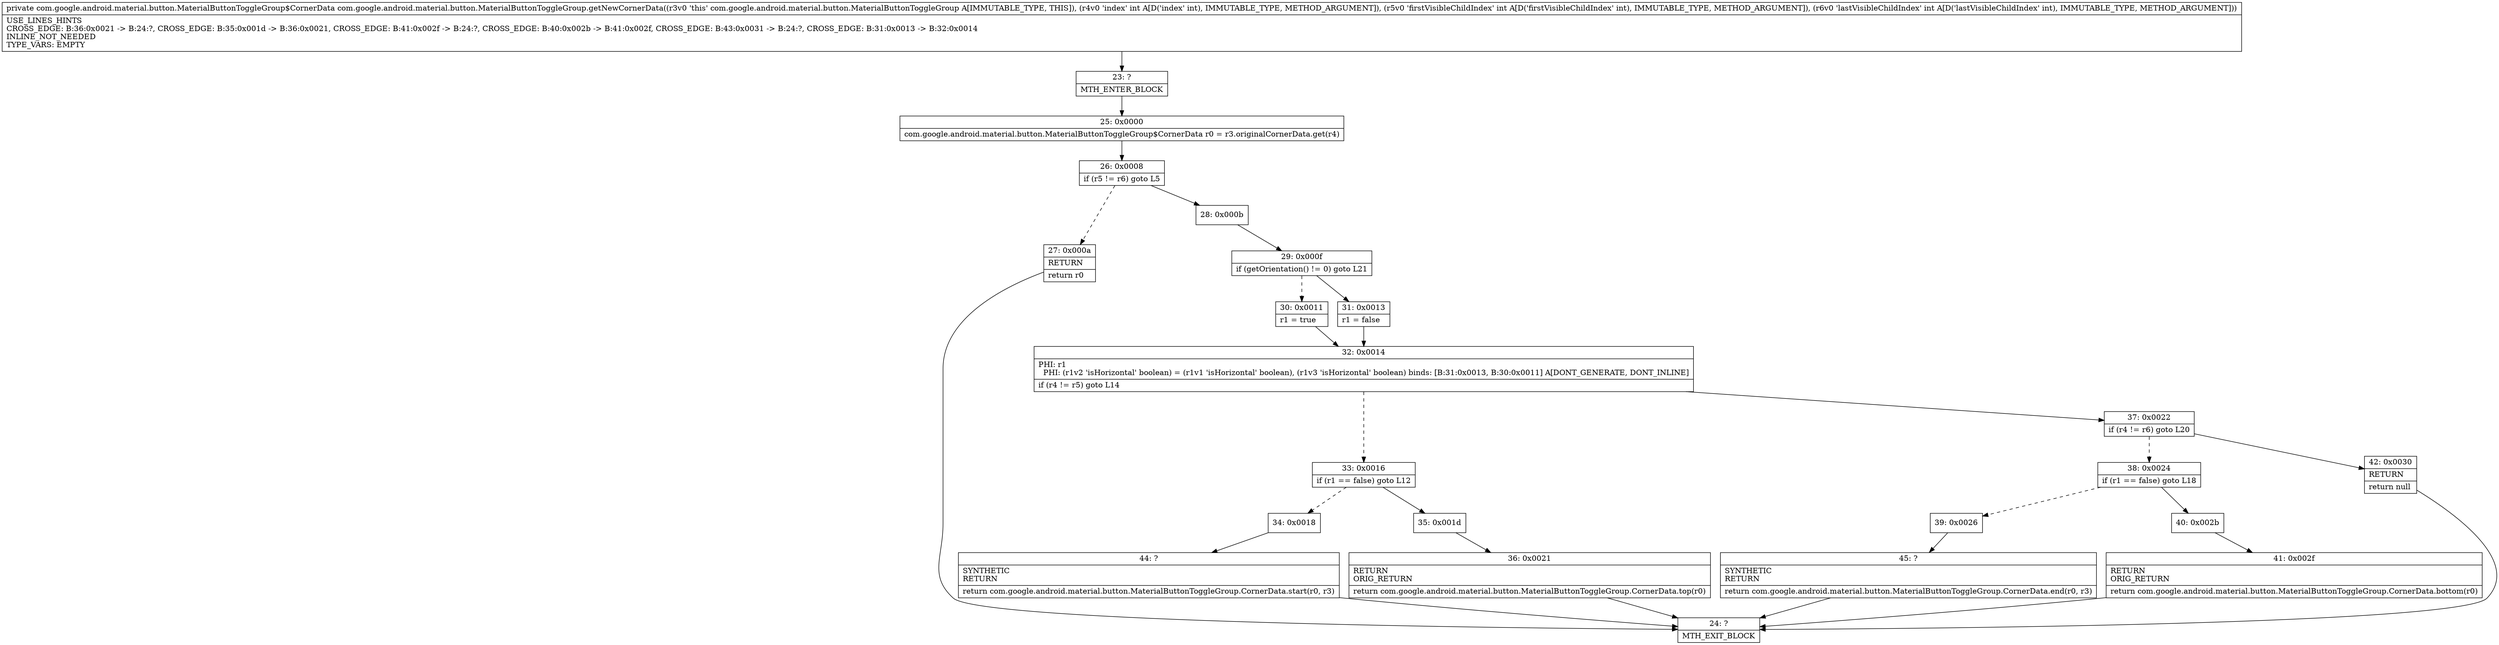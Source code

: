 digraph "CFG forcom.google.android.material.button.MaterialButtonToggleGroup.getNewCornerData(III)Lcom\/google\/android\/material\/button\/MaterialButtonToggleGroup$CornerData;" {
Node_23 [shape=record,label="{23\:\ ?|MTH_ENTER_BLOCK\l}"];
Node_25 [shape=record,label="{25\:\ 0x0000|com.google.android.material.button.MaterialButtonToggleGroup$CornerData r0 = r3.originalCornerData.get(r4)\l}"];
Node_26 [shape=record,label="{26\:\ 0x0008|if (r5 != r6) goto L5\l}"];
Node_27 [shape=record,label="{27\:\ 0x000a|RETURN\l|return r0\l}"];
Node_24 [shape=record,label="{24\:\ ?|MTH_EXIT_BLOCK\l}"];
Node_28 [shape=record,label="{28\:\ 0x000b}"];
Node_29 [shape=record,label="{29\:\ 0x000f|if (getOrientation() != 0) goto L21\l}"];
Node_30 [shape=record,label="{30\:\ 0x0011|r1 = true\l}"];
Node_32 [shape=record,label="{32\:\ 0x0014|PHI: r1 \l  PHI: (r1v2 'isHorizontal' boolean) = (r1v1 'isHorizontal' boolean), (r1v3 'isHorizontal' boolean) binds: [B:31:0x0013, B:30:0x0011] A[DONT_GENERATE, DONT_INLINE]\l|if (r4 != r5) goto L14\l}"];
Node_33 [shape=record,label="{33\:\ 0x0016|if (r1 == false) goto L12\l}"];
Node_34 [shape=record,label="{34\:\ 0x0018}"];
Node_44 [shape=record,label="{44\:\ ?|SYNTHETIC\lRETURN\l|return com.google.android.material.button.MaterialButtonToggleGroup.CornerData.start(r0, r3)\l}"];
Node_35 [shape=record,label="{35\:\ 0x001d}"];
Node_36 [shape=record,label="{36\:\ 0x0021|RETURN\lORIG_RETURN\l|return com.google.android.material.button.MaterialButtonToggleGroup.CornerData.top(r0)\l}"];
Node_37 [shape=record,label="{37\:\ 0x0022|if (r4 != r6) goto L20\l}"];
Node_38 [shape=record,label="{38\:\ 0x0024|if (r1 == false) goto L18\l}"];
Node_39 [shape=record,label="{39\:\ 0x0026}"];
Node_45 [shape=record,label="{45\:\ ?|SYNTHETIC\lRETURN\l|return com.google.android.material.button.MaterialButtonToggleGroup.CornerData.end(r0, r3)\l}"];
Node_40 [shape=record,label="{40\:\ 0x002b}"];
Node_41 [shape=record,label="{41\:\ 0x002f|RETURN\lORIG_RETURN\l|return com.google.android.material.button.MaterialButtonToggleGroup.CornerData.bottom(r0)\l}"];
Node_42 [shape=record,label="{42\:\ 0x0030|RETURN\l|return null\l}"];
Node_31 [shape=record,label="{31\:\ 0x0013|r1 = false\l}"];
MethodNode[shape=record,label="{private com.google.android.material.button.MaterialButtonToggleGroup$CornerData com.google.android.material.button.MaterialButtonToggleGroup.getNewCornerData((r3v0 'this' com.google.android.material.button.MaterialButtonToggleGroup A[IMMUTABLE_TYPE, THIS]), (r4v0 'index' int A[D('index' int), IMMUTABLE_TYPE, METHOD_ARGUMENT]), (r5v0 'firstVisibleChildIndex' int A[D('firstVisibleChildIndex' int), IMMUTABLE_TYPE, METHOD_ARGUMENT]), (r6v0 'lastVisibleChildIndex' int A[D('lastVisibleChildIndex' int), IMMUTABLE_TYPE, METHOD_ARGUMENT]))  | USE_LINES_HINTS\lCROSS_EDGE: B:36:0x0021 \-\> B:24:?, CROSS_EDGE: B:35:0x001d \-\> B:36:0x0021, CROSS_EDGE: B:41:0x002f \-\> B:24:?, CROSS_EDGE: B:40:0x002b \-\> B:41:0x002f, CROSS_EDGE: B:43:0x0031 \-\> B:24:?, CROSS_EDGE: B:31:0x0013 \-\> B:32:0x0014\lINLINE_NOT_NEEDED\lTYPE_VARS: EMPTY\l}"];
MethodNode -> Node_23;Node_23 -> Node_25;
Node_25 -> Node_26;
Node_26 -> Node_27[style=dashed];
Node_26 -> Node_28;
Node_27 -> Node_24;
Node_28 -> Node_29;
Node_29 -> Node_30[style=dashed];
Node_29 -> Node_31;
Node_30 -> Node_32;
Node_32 -> Node_33[style=dashed];
Node_32 -> Node_37;
Node_33 -> Node_34[style=dashed];
Node_33 -> Node_35;
Node_34 -> Node_44;
Node_44 -> Node_24;
Node_35 -> Node_36;
Node_36 -> Node_24;
Node_37 -> Node_38[style=dashed];
Node_37 -> Node_42;
Node_38 -> Node_39[style=dashed];
Node_38 -> Node_40;
Node_39 -> Node_45;
Node_45 -> Node_24;
Node_40 -> Node_41;
Node_41 -> Node_24;
Node_42 -> Node_24;
Node_31 -> Node_32;
}

